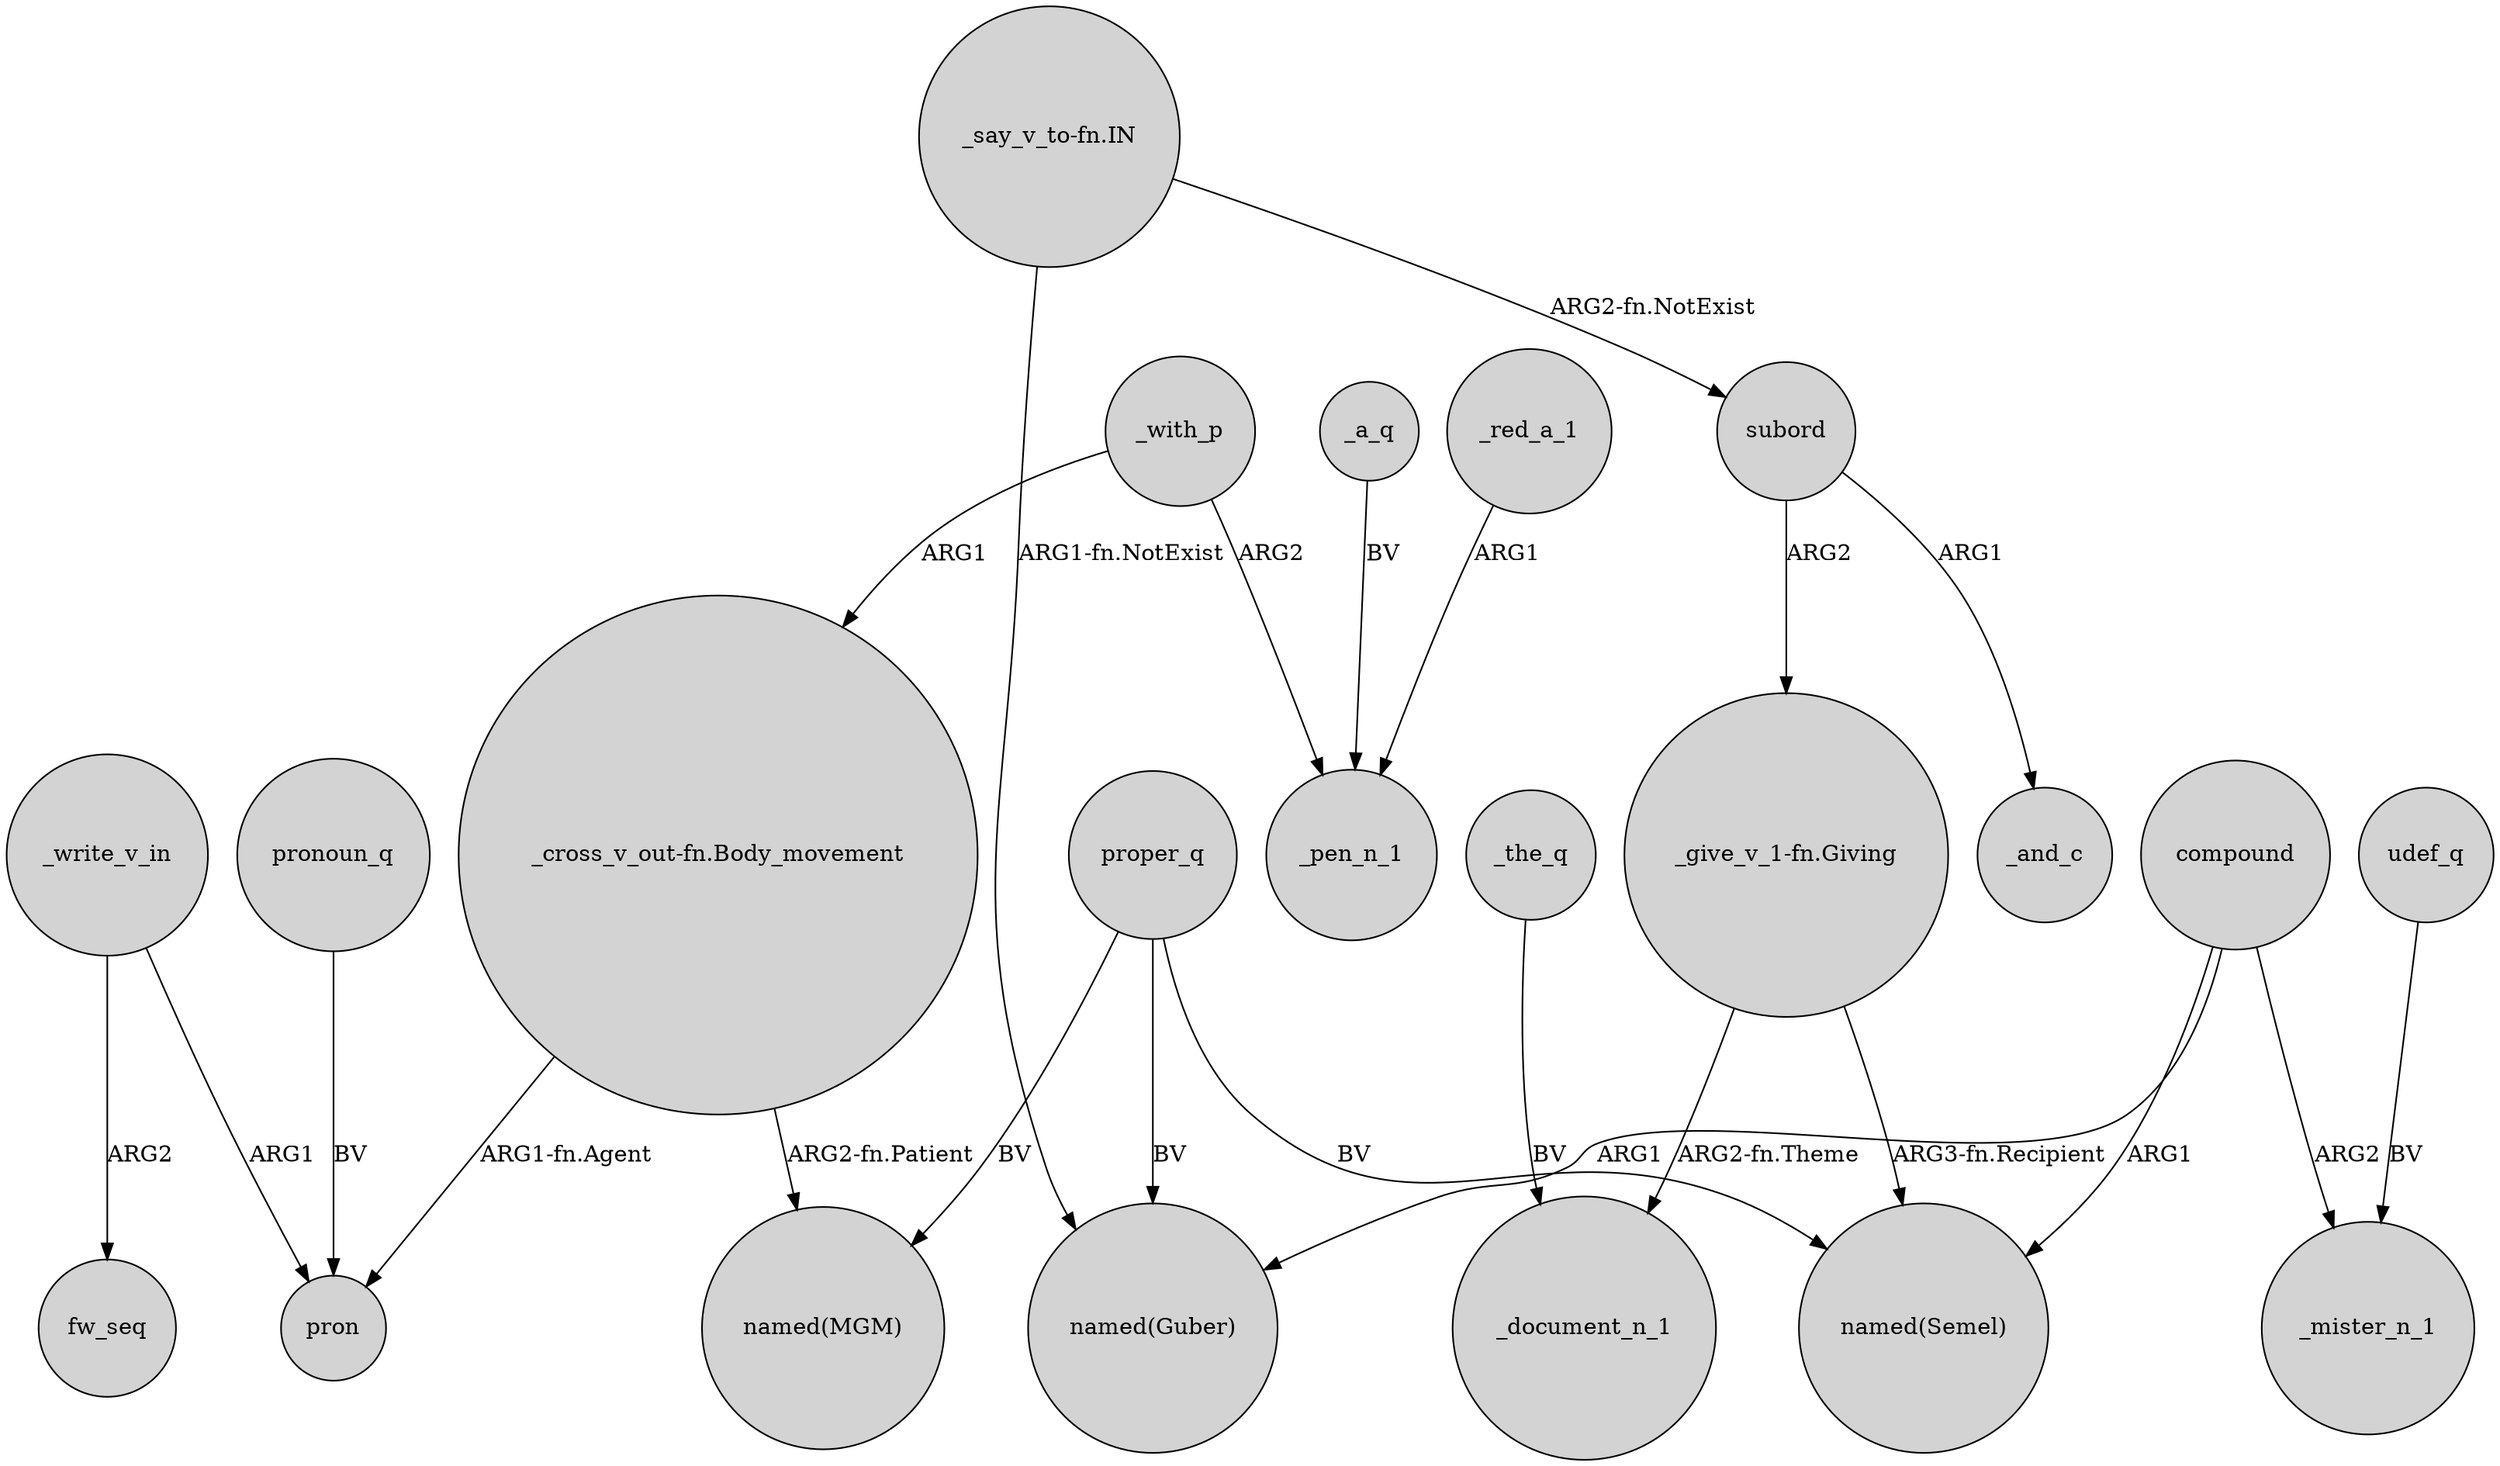 digraph {
	node [shape=circle style=filled]
	_the_q -> _document_n_1 [label=BV]
	_with_p -> "_cross_v_out-fn.Body_movement" [label=ARG1]
	proper_q -> "named(Semel)" [label=BV]
	"_cross_v_out-fn.Body_movement" -> "named(MGM)" [label="ARG2-fn.Patient"]
	compound -> _mister_n_1 [label=ARG2]
	udef_q -> _mister_n_1 [label=BV]
	_write_v_in -> fw_seq [label=ARG2]
	_a_q -> _pen_n_1 [label=BV]
	"_say_v_to-fn.IN" -> subord [label="ARG2-fn.NotExist"]
	pronoun_q -> pron [label=BV]
	subord -> _and_c [label=ARG1]
	compound -> "named(Guber)" [label=ARG1]
	"_say_v_to-fn.IN" -> "named(Guber)" [label="ARG1-fn.NotExist"]
	proper_q -> "named(MGM)" [label=BV]
	proper_q -> "named(Guber)" [label=BV]
	_with_p -> _pen_n_1 [label=ARG2]
	"_give_v_1-fn.Giving" -> _document_n_1 [label="ARG2-fn.Theme"]
	_write_v_in -> pron [label=ARG1]
	subord -> "_give_v_1-fn.Giving" [label=ARG2]
	compound -> "named(Semel)" [label=ARG1]
	"_cross_v_out-fn.Body_movement" -> pron [label="ARG1-fn.Agent"]
	_red_a_1 -> _pen_n_1 [label=ARG1]
	"_give_v_1-fn.Giving" -> "named(Semel)" [label="ARG3-fn.Recipient"]
}

